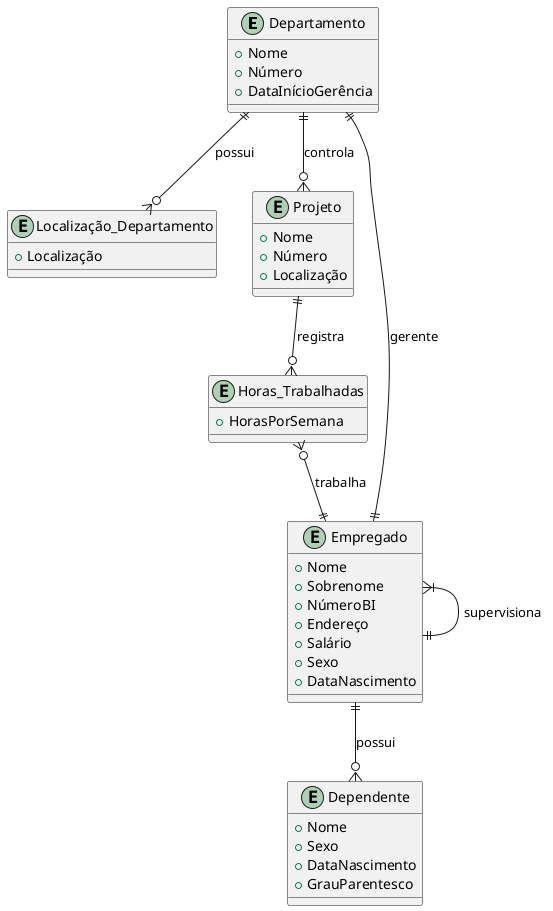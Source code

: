 @startuml

' Entidades
entity "Departamento" {
  +Nome
  +Número
  +DataInícioGerência
}

entity "Localização_Departamento" {
  +Localização
}

entity "Projeto" {
  +Nome
  +Número
  +Localização
}

entity "Empregado" {
  +Nome
  +Sobrenome
  +NúmeroBI
  +Endereço
  +Salário
  +Sexo
  +DataNascimento
}

entity "Dependente" {
  +Nome
  +Sexo
  +DataNascimento
  +GrauParentesco
}

entity "Horas_Trabalhadas" {
  +HorasPorSemana
}

' Relacionamentos
Departamento ||--o{ Localização_Departamento : possui
Departamento ||--o{ Projeto : controla
Departamento ||--|| Empregado : gerente
Projeto ||--o{ Horas_Trabalhadas : registra
Horas_Trabalhadas }o--|| Empregado : trabalha
Empregado ||--o{ Dependente : possui
Empregado }|--|| Empregado : supervisiona

@enduml
